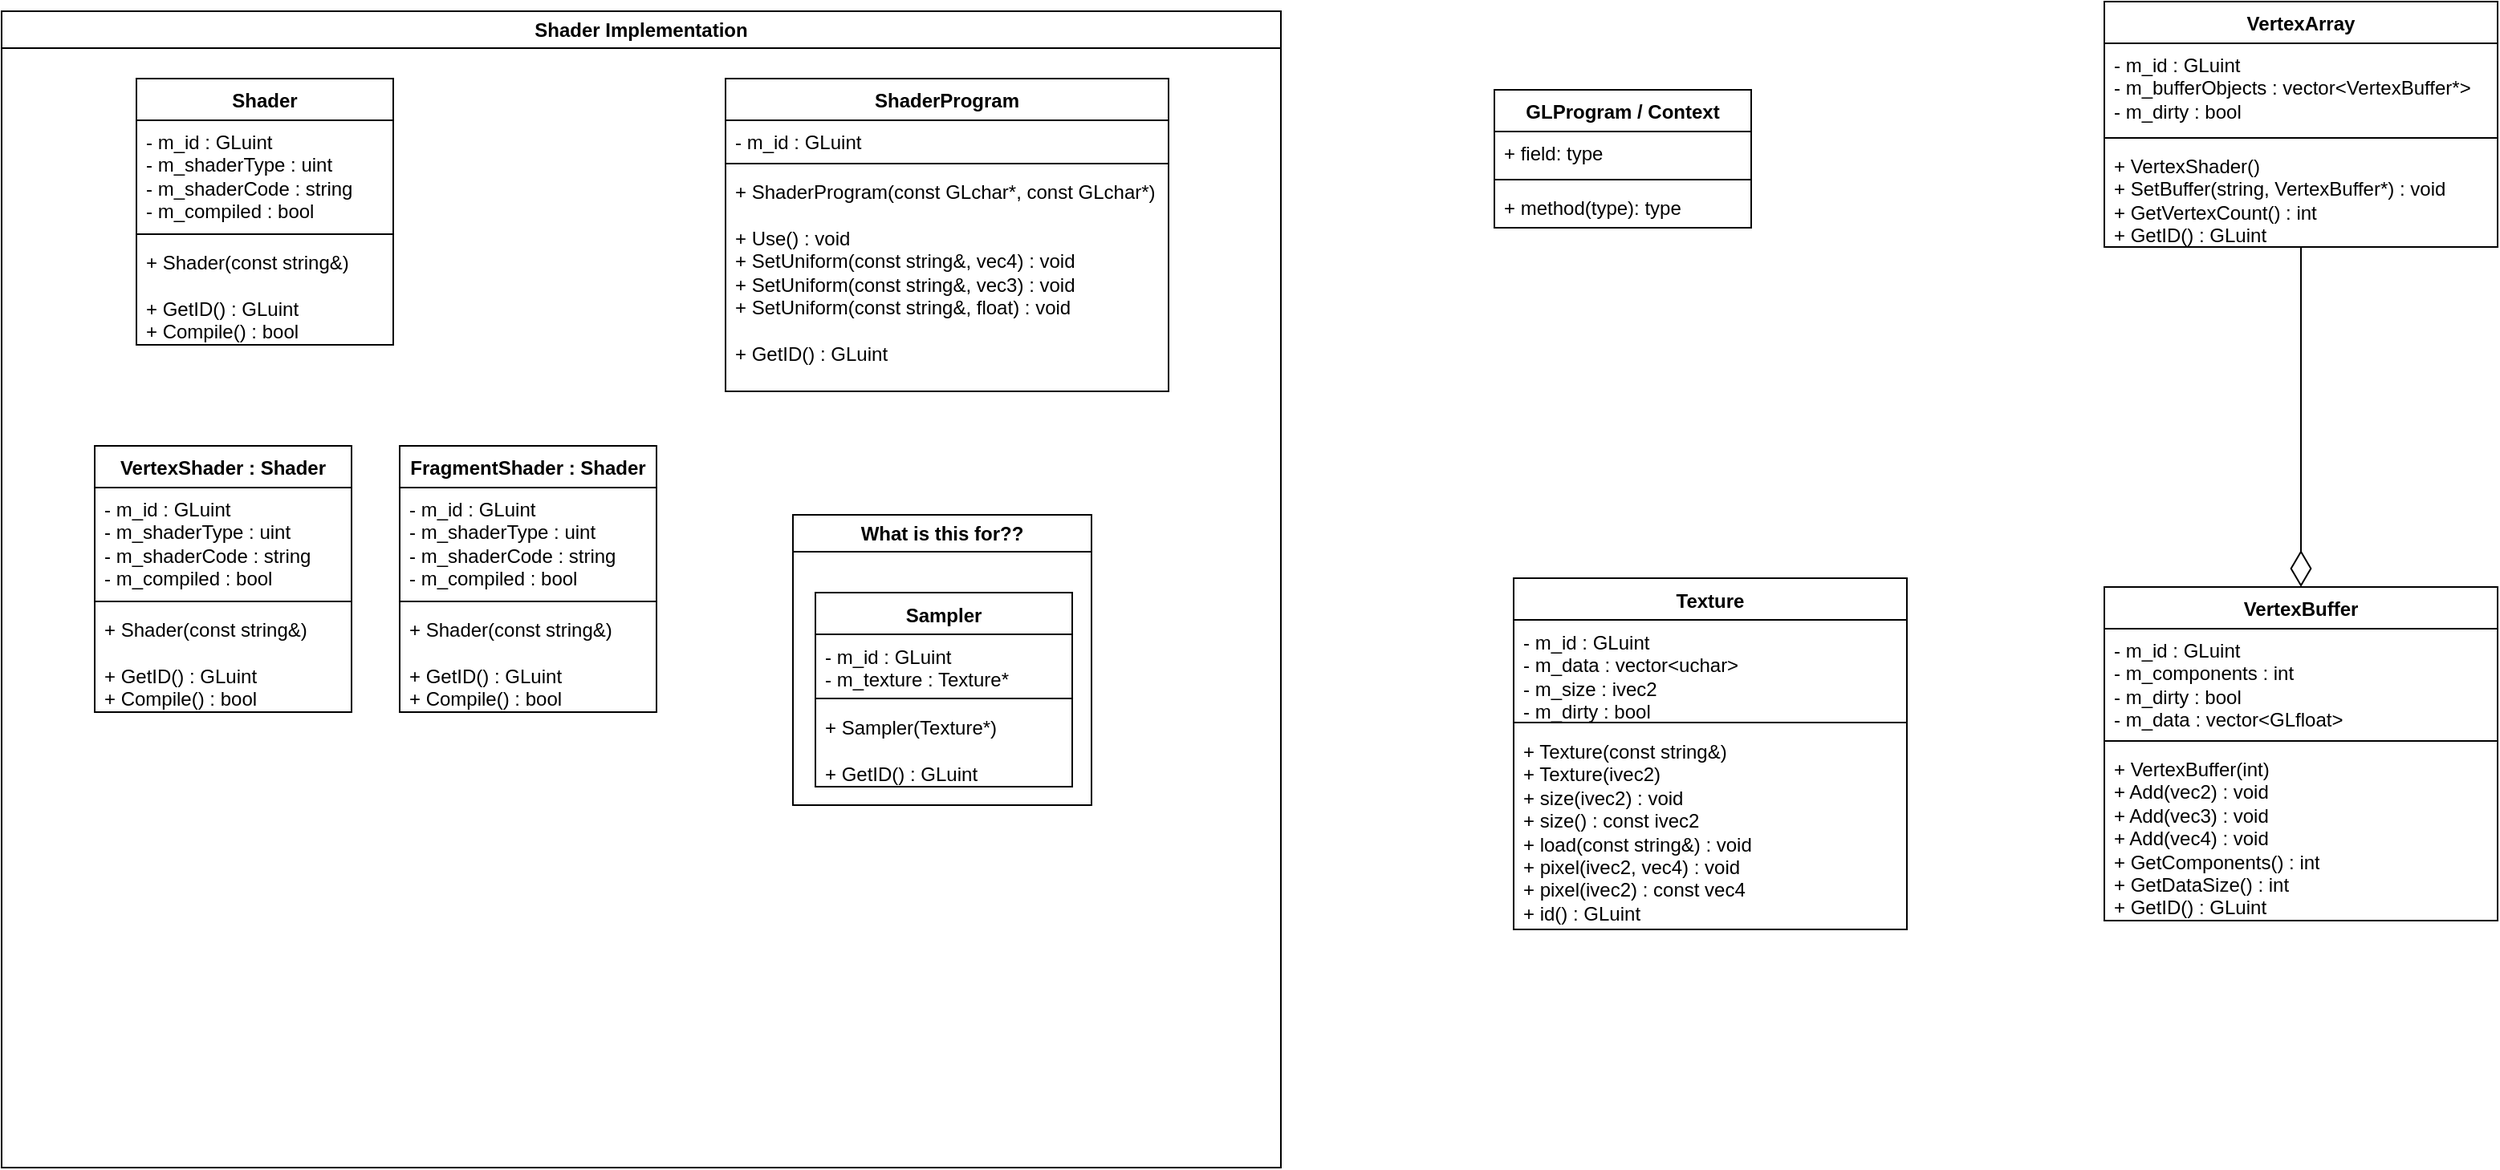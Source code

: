 <mxfile version="26.0.16">
  <diagram name="Page-1" id="QG35j7kPHG6dron8eKFu">
    <mxGraphModel dx="3662" dy="952" grid="0" gridSize="10" guides="1" tooltips="1" connect="1" arrows="1" fold="1" page="0" pageScale="1" pageWidth="827" pageHeight="1169" math="0" shadow="0">
      <root>
        <mxCell id="0" />
        <mxCell id="1" parent="0" />
        <mxCell id="6eh-BqLAyIL026c5Pfip-1" value="GLProgram / Context" style="swimlane;fontStyle=1;align=center;verticalAlign=top;childLayout=stackLayout;horizontal=1;startSize=26;horizontalStack=0;resizeParent=1;resizeParentMax=0;resizeLast=0;collapsible=1;marginBottom=0;whiteSpace=wrap;html=1;" parent="1" vertex="1">
          <mxGeometry x="75" y="248" width="160" height="86" as="geometry" />
        </mxCell>
        <mxCell id="6eh-BqLAyIL026c5Pfip-2" value="+ field: type" style="text;strokeColor=none;fillColor=none;align=left;verticalAlign=top;spacingLeft=4;spacingRight=4;overflow=hidden;rotatable=0;points=[[0,0.5],[1,0.5]];portConstraint=eastwest;whiteSpace=wrap;html=1;" parent="6eh-BqLAyIL026c5Pfip-1" vertex="1">
          <mxGeometry y="26" width="160" height="26" as="geometry" />
        </mxCell>
        <mxCell id="6eh-BqLAyIL026c5Pfip-3" value="" style="line;strokeWidth=1;fillColor=none;align=left;verticalAlign=middle;spacingTop=-1;spacingLeft=3;spacingRight=3;rotatable=0;labelPosition=right;points=[];portConstraint=eastwest;strokeColor=inherit;" parent="6eh-BqLAyIL026c5Pfip-1" vertex="1">
          <mxGeometry y="52" width="160" height="8" as="geometry" />
        </mxCell>
        <mxCell id="6eh-BqLAyIL026c5Pfip-4" value="+ method(type): type" style="text;strokeColor=none;fillColor=none;align=left;verticalAlign=top;spacingLeft=4;spacingRight=4;overflow=hidden;rotatable=0;points=[[0,0.5],[1,0.5]];portConstraint=eastwest;whiteSpace=wrap;html=1;" parent="6eh-BqLAyIL026c5Pfip-1" vertex="1">
          <mxGeometry y="60" width="160" height="26" as="geometry" />
        </mxCell>
        <mxCell id="6eh-BqLAyIL026c5Pfip-14" style="edgeStyle=orthogonalEdgeStyle;rounded=0;orthogonalLoop=1;jettySize=auto;html=1;endArrow=diamondThin;endFill=0;endSize=20;" parent="1" source="6eh-BqLAyIL026c5Pfip-5" target="6eh-BqLAyIL026c5Pfip-9" edge="1">
          <mxGeometry relative="1" as="geometry" />
        </mxCell>
        <mxCell id="6eh-BqLAyIL026c5Pfip-5" value="VertexArray" style="swimlane;fontStyle=1;align=center;verticalAlign=top;childLayout=stackLayout;horizontal=1;startSize=26;horizontalStack=0;resizeParent=1;resizeParentMax=0;resizeLast=0;collapsible=1;marginBottom=0;whiteSpace=wrap;html=1;" parent="1" vertex="1">
          <mxGeometry x="455" y="193" width="245" height="153" as="geometry" />
        </mxCell>
        <mxCell id="6eh-BqLAyIL026c5Pfip-6" value="- m_id : GLuint&lt;div&gt;- m_bufferObjects : vector&amp;lt;VertexBuffer*&amp;gt;&lt;/div&gt;&lt;div&gt;- m_dirty : bool&lt;/div&gt;" style="text;strokeColor=none;fillColor=none;align=left;verticalAlign=top;spacingLeft=4;spacingRight=4;overflow=hidden;rotatable=0;points=[[0,0.5],[1,0.5]];portConstraint=eastwest;whiteSpace=wrap;html=1;" parent="6eh-BqLAyIL026c5Pfip-5" vertex="1">
          <mxGeometry y="26" width="245" height="55" as="geometry" />
        </mxCell>
        <mxCell id="6eh-BqLAyIL026c5Pfip-7" value="" style="line;strokeWidth=1;fillColor=none;align=left;verticalAlign=middle;spacingTop=-1;spacingLeft=3;spacingRight=3;rotatable=0;labelPosition=right;points=[];portConstraint=eastwest;strokeColor=inherit;" parent="6eh-BqLAyIL026c5Pfip-5" vertex="1">
          <mxGeometry y="81" width="245" height="8" as="geometry" />
        </mxCell>
        <mxCell id="6eh-BqLAyIL026c5Pfip-8" value="+ VertexShader()&lt;div&gt;+ SetBuffer(string, VertexBuffer*) : void&lt;/div&gt;&lt;div&gt;+ GetVertexCount() : int&lt;/div&gt;&lt;div&gt;+ GetID() : GLuint&lt;/div&gt;" style="text;strokeColor=none;fillColor=none;align=left;verticalAlign=top;spacingLeft=4;spacingRight=4;overflow=hidden;rotatable=0;points=[[0,0.5],[1,0.5]];portConstraint=eastwest;whiteSpace=wrap;html=1;" parent="6eh-BqLAyIL026c5Pfip-5" vertex="1">
          <mxGeometry y="89" width="245" height="64" as="geometry" />
        </mxCell>
        <mxCell id="6eh-BqLAyIL026c5Pfip-9" value="VertexBuffer" style="swimlane;fontStyle=1;align=center;verticalAlign=top;childLayout=stackLayout;horizontal=1;startSize=26;horizontalStack=0;resizeParent=1;resizeParentMax=0;resizeLast=0;collapsible=1;marginBottom=0;whiteSpace=wrap;html=1;" parent="1" vertex="1">
          <mxGeometry x="455" y="558" width="245" height="208" as="geometry" />
        </mxCell>
        <mxCell id="6eh-BqLAyIL026c5Pfip-10" value="- m_id : GLuint&lt;div&gt;- m_components : int&lt;/div&gt;&lt;div&gt;- m_dirty : bool&lt;/div&gt;&lt;div&gt;- m_data : vector&amp;lt;GLfloat&amp;gt;&lt;/div&gt;" style="text;strokeColor=none;fillColor=none;align=left;verticalAlign=top;spacingLeft=4;spacingRight=4;overflow=hidden;rotatable=0;points=[[0,0.5],[1,0.5]];portConstraint=eastwest;whiteSpace=wrap;html=1;" parent="6eh-BqLAyIL026c5Pfip-9" vertex="1">
          <mxGeometry y="26" width="245" height="66" as="geometry" />
        </mxCell>
        <mxCell id="6eh-BqLAyIL026c5Pfip-11" value="" style="line;strokeWidth=1;fillColor=none;align=left;verticalAlign=middle;spacingTop=-1;spacingLeft=3;spacingRight=3;rotatable=0;labelPosition=right;points=[];portConstraint=eastwest;strokeColor=inherit;" parent="6eh-BqLAyIL026c5Pfip-9" vertex="1">
          <mxGeometry y="92" width="245" height="8" as="geometry" />
        </mxCell>
        <mxCell id="6eh-BqLAyIL026c5Pfip-12" value="+ VertexBuffer(int)&lt;div&gt;+ Add(vec2) : void&lt;/div&gt;&lt;div&gt;+ Add(vec3) : void&lt;/div&gt;&lt;div&gt;+ Add(vec4) : void&lt;/div&gt;&lt;div&gt;+ GetComponents() : int&lt;/div&gt;&lt;div&gt;+ GetDataSize() : int&lt;/div&gt;&lt;div&gt;+ GetID() : GLuint&lt;/div&gt;" style="text;strokeColor=none;fillColor=none;align=left;verticalAlign=top;spacingLeft=4;spacingRight=4;overflow=hidden;rotatable=0;points=[[0,0.5],[1,0.5]];portConstraint=eastwest;whiteSpace=wrap;html=1;" parent="6eh-BqLAyIL026c5Pfip-9" vertex="1">
          <mxGeometry y="100" width="245" height="108" as="geometry" />
        </mxCell>
        <mxCell id="6eh-BqLAyIL026c5Pfip-15" value="Texture" style="swimlane;fontStyle=1;align=center;verticalAlign=top;childLayout=stackLayout;horizontal=1;startSize=26;horizontalStack=0;resizeParent=1;resizeParentMax=0;resizeLast=0;collapsible=1;marginBottom=0;whiteSpace=wrap;html=1;" parent="1" vertex="1">
          <mxGeometry x="87" y="552.5" width="245" height="219" as="geometry" />
        </mxCell>
        <mxCell id="6eh-BqLAyIL026c5Pfip-16" value="- m_id : GLuint&lt;div&gt;- m_data : vector&amp;lt;uchar&amp;gt;&lt;/div&gt;&lt;div&gt;- m_size : ivec2&lt;/div&gt;&lt;div&gt;- m_dirty : bool&lt;/div&gt;" style="text;strokeColor=none;fillColor=none;align=left;verticalAlign=top;spacingLeft=4;spacingRight=4;overflow=hidden;rotatable=0;points=[[0,0.5],[1,0.5]];portConstraint=eastwest;whiteSpace=wrap;html=1;" parent="6eh-BqLAyIL026c5Pfip-15" vertex="1">
          <mxGeometry y="26" width="245" height="60" as="geometry" />
        </mxCell>
        <mxCell id="6eh-BqLAyIL026c5Pfip-17" value="" style="line;strokeWidth=1;fillColor=none;align=left;verticalAlign=middle;spacingTop=-1;spacingLeft=3;spacingRight=3;rotatable=0;labelPosition=right;points=[];portConstraint=eastwest;strokeColor=inherit;" parent="6eh-BqLAyIL026c5Pfip-15" vertex="1">
          <mxGeometry y="86" width="245" height="8" as="geometry" />
        </mxCell>
        <mxCell id="6eh-BqLAyIL026c5Pfip-18" value="+ Texture(const string&amp;amp;)&lt;div&gt;+ Texture(ivec2)&lt;/div&gt;&lt;div&gt;+ size(ivec2) : void&lt;/div&gt;&lt;div&gt;+ size() : const ivec2&lt;/div&gt;&lt;div&gt;+ load(const string&amp;amp;) : void&lt;/div&gt;&lt;div&gt;+ pixel(ivec2, vec4) : void&lt;/div&gt;&lt;div&gt;+ pixel(ivec2) : const vec4&lt;/div&gt;&lt;div&gt;+ id() : GLuint&lt;/div&gt;" style="text;strokeColor=none;fillColor=none;align=left;verticalAlign=top;spacingLeft=4;spacingRight=4;overflow=hidden;rotatable=0;points=[[0,0.5],[1,0.5]];portConstraint=eastwest;whiteSpace=wrap;html=1;" parent="6eh-BqLAyIL026c5Pfip-15" vertex="1">
          <mxGeometry y="94" width="245" height="125" as="geometry" />
        </mxCell>
        <mxCell id="6eh-BqLAyIL026c5Pfip-31" value="Shader Implementation" style="swimlane;whiteSpace=wrap;html=1;" parent="1" vertex="1">
          <mxGeometry x="-855" y="199" width="797" height="721" as="geometry" />
        </mxCell>
        <mxCell id="6eh-BqLAyIL026c5Pfip-27" value="Shader" style="swimlane;fontStyle=1;align=center;verticalAlign=top;childLayout=stackLayout;horizontal=1;startSize=26;horizontalStack=0;resizeParent=1;resizeParentMax=0;resizeLast=0;collapsible=1;marginBottom=0;whiteSpace=wrap;html=1;" parent="6eh-BqLAyIL026c5Pfip-31" vertex="1">
          <mxGeometry x="84" y="42" width="160" height="166" as="geometry" />
        </mxCell>
        <mxCell id="6eh-BqLAyIL026c5Pfip-28" value="- m_id : GLuint&lt;div&gt;- m_shaderType : uint&lt;br&gt;&lt;div&gt;- m_shaderCode : string&lt;/div&gt;&lt;div&gt;- m_compiled : bool&lt;/div&gt;&lt;/div&gt;" style="text;strokeColor=none;fillColor=none;align=left;verticalAlign=top;spacingLeft=4;spacingRight=4;overflow=hidden;rotatable=0;points=[[0,0.5],[1,0.5]];portConstraint=eastwest;whiteSpace=wrap;html=1;" parent="6eh-BqLAyIL026c5Pfip-27" vertex="1">
          <mxGeometry y="26" width="160" height="67" as="geometry" />
        </mxCell>
        <mxCell id="6eh-BqLAyIL026c5Pfip-29" value="" style="line;strokeWidth=1;fillColor=none;align=left;verticalAlign=middle;spacingTop=-1;spacingLeft=3;spacingRight=3;rotatable=0;labelPosition=right;points=[];portConstraint=eastwest;strokeColor=inherit;" parent="6eh-BqLAyIL026c5Pfip-27" vertex="1">
          <mxGeometry y="93" width="160" height="8" as="geometry" />
        </mxCell>
        <mxCell id="6eh-BqLAyIL026c5Pfip-30" value="+ Shader(const string&amp;amp;)&lt;div&gt;&lt;br&gt;&lt;/div&gt;&lt;div&gt;+ GetID() : GLuint&lt;/div&gt;&lt;div&gt;+ Compile() : bool&lt;/div&gt;" style="text;strokeColor=none;fillColor=none;align=left;verticalAlign=top;spacingLeft=4;spacingRight=4;overflow=hidden;rotatable=0;points=[[0,0.5],[1,0.5]];portConstraint=eastwest;whiteSpace=wrap;html=1;" parent="6eh-BqLAyIL026c5Pfip-27" vertex="1">
          <mxGeometry y="101" width="160" height="65" as="geometry" />
        </mxCell>
        <mxCell id="6eh-BqLAyIL026c5Pfip-19" value="ShaderProgram" style="swimlane;fontStyle=1;align=center;verticalAlign=top;childLayout=stackLayout;horizontal=1;startSize=26;horizontalStack=0;resizeParent=1;resizeParentMax=0;resizeLast=0;collapsible=1;marginBottom=0;whiteSpace=wrap;html=1;" parent="6eh-BqLAyIL026c5Pfip-31" vertex="1">
          <mxGeometry x="451" y="42" width="276" height="195" as="geometry" />
        </mxCell>
        <mxCell id="6eh-BqLAyIL026c5Pfip-20" value="- m_id : GLuint" style="text;strokeColor=none;fillColor=none;align=left;verticalAlign=top;spacingLeft=4;spacingRight=4;overflow=hidden;rotatable=0;points=[[0,0.5],[1,0.5]];portConstraint=eastwest;whiteSpace=wrap;html=1;" parent="6eh-BqLAyIL026c5Pfip-19" vertex="1">
          <mxGeometry y="26" width="276" height="23" as="geometry" />
        </mxCell>
        <mxCell id="6eh-BqLAyIL026c5Pfip-21" value="" style="line;strokeWidth=1;fillColor=none;align=left;verticalAlign=middle;spacingTop=-1;spacingLeft=3;spacingRight=3;rotatable=0;labelPosition=right;points=[];portConstraint=eastwest;strokeColor=inherit;" parent="6eh-BqLAyIL026c5Pfip-19" vertex="1">
          <mxGeometry y="49" width="276" height="8" as="geometry" />
        </mxCell>
        <mxCell id="6eh-BqLAyIL026c5Pfip-22" value="+ ShaderProgram(const GLchar*, const GLchar*)&lt;div&gt;&lt;br&gt;&lt;/div&gt;&lt;div&gt;+ Use() : void&lt;/div&gt;&lt;div&gt;+ SetUniform(const string&amp;amp;, vec4) : void&lt;/div&gt;+ SetUniform(const string&amp;amp;, vec3) : void&lt;div&gt;+ SetUniform(const string&amp;amp;, float) : void&lt;/div&gt;&lt;div&gt;&lt;br&gt;&lt;/div&gt;&lt;div&gt;+ GetID() : GLuint&lt;/div&gt;" style="text;strokeColor=none;fillColor=none;align=left;verticalAlign=top;spacingLeft=4;spacingRight=4;overflow=hidden;rotatable=0;points=[[0,0.5],[1,0.5]];portConstraint=eastwest;whiteSpace=wrap;html=1;" parent="6eh-BqLAyIL026c5Pfip-19" vertex="1">
          <mxGeometry y="57" width="276" height="138" as="geometry" />
        </mxCell>
        <mxCell id="6eh-BqLAyIL026c5Pfip-32" value="VertexShader : Shader" style="swimlane;fontStyle=1;align=center;verticalAlign=top;childLayout=stackLayout;horizontal=1;startSize=26;horizontalStack=0;resizeParent=1;resizeParentMax=0;resizeLast=0;collapsible=1;marginBottom=0;whiteSpace=wrap;html=1;" parent="6eh-BqLAyIL026c5Pfip-31" vertex="1">
          <mxGeometry x="58" y="271" width="160" height="166" as="geometry" />
        </mxCell>
        <mxCell id="6eh-BqLAyIL026c5Pfip-33" value="- m_id : GLuint&lt;div&gt;- m_shaderType : uint&lt;br&gt;&lt;div&gt;- m_shaderCode : string&lt;/div&gt;&lt;div&gt;- m_compiled : bool&lt;/div&gt;&lt;/div&gt;" style="text;strokeColor=none;fillColor=none;align=left;verticalAlign=top;spacingLeft=4;spacingRight=4;overflow=hidden;rotatable=0;points=[[0,0.5],[1,0.5]];portConstraint=eastwest;whiteSpace=wrap;html=1;" parent="6eh-BqLAyIL026c5Pfip-32" vertex="1">
          <mxGeometry y="26" width="160" height="67" as="geometry" />
        </mxCell>
        <mxCell id="6eh-BqLAyIL026c5Pfip-34" value="" style="line;strokeWidth=1;fillColor=none;align=left;verticalAlign=middle;spacingTop=-1;spacingLeft=3;spacingRight=3;rotatable=0;labelPosition=right;points=[];portConstraint=eastwest;strokeColor=inherit;" parent="6eh-BqLAyIL026c5Pfip-32" vertex="1">
          <mxGeometry y="93" width="160" height="8" as="geometry" />
        </mxCell>
        <mxCell id="6eh-BqLAyIL026c5Pfip-35" value="+ Shader(const string&amp;amp;)&lt;div&gt;&lt;br&gt;&lt;/div&gt;&lt;div&gt;+ GetID() : GLuint&lt;/div&gt;&lt;div&gt;+ Compile() : bool&lt;/div&gt;" style="text;strokeColor=none;fillColor=none;align=left;verticalAlign=top;spacingLeft=4;spacingRight=4;overflow=hidden;rotatable=0;points=[[0,0.5],[1,0.5]];portConstraint=eastwest;whiteSpace=wrap;html=1;" parent="6eh-BqLAyIL026c5Pfip-32" vertex="1">
          <mxGeometry y="101" width="160" height="65" as="geometry" />
        </mxCell>
        <mxCell id="6eh-BqLAyIL026c5Pfip-36" value="FragmentShader : Shader" style="swimlane;fontStyle=1;align=center;verticalAlign=top;childLayout=stackLayout;horizontal=1;startSize=26;horizontalStack=0;resizeParent=1;resizeParentMax=0;resizeLast=0;collapsible=1;marginBottom=0;whiteSpace=wrap;html=1;" parent="6eh-BqLAyIL026c5Pfip-31" vertex="1">
          <mxGeometry x="248" y="271" width="160" height="166" as="geometry" />
        </mxCell>
        <mxCell id="6eh-BqLAyIL026c5Pfip-37" value="- m_id : GLuint&lt;div&gt;- m_shaderType : uint&lt;br&gt;&lt;div&gt;- m_shaderCode : string&lt;/div&gt;&lt;div&gt;- m_compiled : bool&lt;/div&gt;&lt;/div&gt;" style="text;strokeColor=none;fillColor=none;align=left;verticalAlign=top;spacingLeft=4;spacingRight=4;overflow=hidden;rotatable=0;points=[[0,0.5],[1,0.5]];portConstraint=eastwest;whiteSpace=wrap;html=1;" parent="6eh-BqLAyIL026c5Pfip-36" vertex="1">
          <mxGeometry y="26" width="160" height="67" as="geometry" />
        </mxCell>
        <mxCell id="6eh-BqLAyIL026c5Pfip-38" value="" style="line;strokeWidth=1;fillColor=none;align=left;verticalAlign=middle;spacingTop=-1;spacingLeft=3;spacingRight=3;rotatable=0;labelPosition=right;points=[];portConstraint=eastwest;strokeColor=inherit;" parent="6eh-BqLAyIL026c5Pfip-36" vertex="1">
          <mxGeometry y="93" width="160" height="8" as="geometry" />
        </mxCell>
        <mxCell id="6eh-BqLAyIL026c5Pfip-39" value="+ Shader(const string&amp;amp;)&lt;div&gt;&lt;br&gt;&lt;/div&gt;&lt;div&gt;+ GetID() : GLuint&lt;/div&gt;&lt;div&gt;+ Compile() : bool&lt;/div&gt;" style="text;strokeColor=none;fillColor=none;align=left;verticalAlign=top;spacingLeft=4;spacingRight=4;overflow=hidden;rotatable=0;points=[[0,0.5],[1,0.5]];portConstraint=eastwest;whiteSpace=wrap;html=1;" parent="6eh-BqLAyIL026c5Pfip-36" vertex="1">
          <mxGeometry y="101" width="160" height="65" as="geometry" />
        </mxCell>
        <mxCell id="6eh-BqLAyIL026c5Pfip-40" value="What is this for??" style="swimlane;whiteSpace=wrap;html=1;" parent="6eh-BqLAyIL026c5Pfip-31" vertex="1">
          <mxGeometry x="493" y="314" width="186" height="181" as="geometry" />
        </mxCell>
        <mxCell id="6eh-BqLAyIL026c5Pfip-23" value="Sampler" style="swimlane;fontStyle=1;align=center;verticalAlign=top;childLayout=stackLayout;horizontal=1;startSize=26;horizontalStack=0;resizeParent=1;resizeParentMax=0;resizeLast=0;collapsible=1;marginBottom=0;whiteSpace=wrap;html=1;" parent="6eh-BqLAyIL026c5Pfip-40" vertex="1">
          <mxGeometry x="14" y="48.5" width="160" height="121" as="geometry" />
        </mxCell>
        <mxCell id="6eh-BqLAyIL026c5Pfip-24" value="- m_id : GLuint&lt;div&gt;- m_texture : Texture*&lt;/div&gt;" style="text;strokeColor=none;fillColor=none;align=left;verticalAlign=top;spacingLeft=4;spacingRight=4;overflow=hidden;rotatable=0;points=[[0,0.5],[1,0.5]];portConstraint=eastwest;whiteSpace=wrap;html=1;" parent="6eh-BqLAyIL026c5Pfip-23" vertex="1">
          <mxGeometry y="26" width="160" height="36" as="geometry" />
        </mxCell>
        <mxCell id="6eh-BqLAyIL026c5Pfip-25" value="" style="line;strokeWidth=1;fillColor=none;align=left;verticalAlign=middle;spacingTop=-1;spacingLeft=3;spacingRight=3;rotatable=0;labelPosition=right;points=[];portConstraint=eastwest;strokeColor=inherit;" parent="6eh-BqLAyIL026c5Pfip-23" vertex="1">
          <mxGeometry y="62" width="160" height="8" as="geometry" />
        </mxCell>
        <mxCell id="6eh-BqLAyIL026c5Pfip-26" value="+ Sampler(Texture*)&lt;div&gt;&lt;br&gt;&lt;/div&gt;&lt;div&gt;+ GetID() : GLuint&lt;/div&gt;" style="text;strokeColor=none;fillColor=none;align=left;verticalAlign=top;spacingLeft=4;spacingRight=4;overflow=hidden;rotatable=0;points=[[0,0.5],[1,0.5]];portConstraint=eastwest;whiteSpace=wrap;html=1;" parent="6eh-BqLAyIL026c5Pfip-23" vertex="1">
          <mxGeometry y="70" width="160" height="51" as="geometry" />
        </mxCell>
      </root>
    </mxGraphModel>
  </diagram>
</mxfile>
